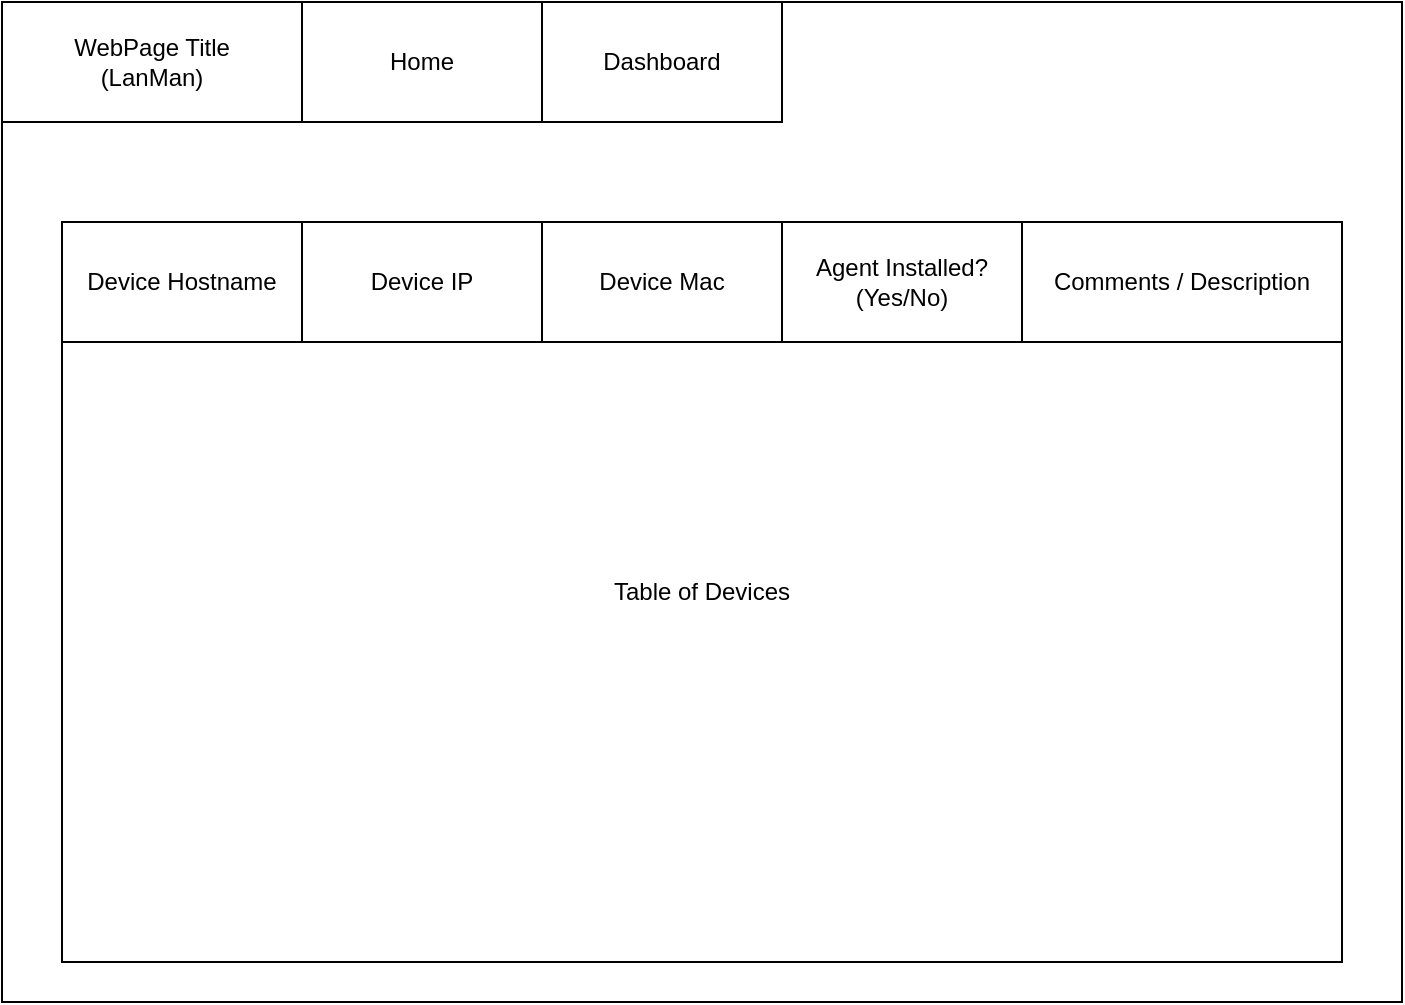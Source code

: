 <mxfile version="15.6.5" type="device"><diagram id="X8IgUI9Qh5w2G80TJ9-n" name="Page-1"><mxGraphModel dx="1422" dy="732" grid="1" gridSize="10" guides="1" tooltips="1" connect="1" arrows="1" fold="1" page="1" pageScale="1" pageWidth="827" pageHeight="1169" math="0" shadow="0"><root><mxCell id="0"/><mxCell id="1" parent="0"/><mxCell id="wi1oj4xc5YG5-JvO6rAi-1" value="" style="rounded=0;whiteSpace=wrap;html=1;fillColor=default;strokeColor=default;fontColor=default;" vertex="1" parent="1"><mxGeometry x="80" y="160" width="700" height="500" as="geometry"/></mxCell><mxCell id="wi1oj4xc5YG5-JvO6rAi-2" value="WebPage Title&lt;br&gt;(LanMan)" style="rounded=0;whiteSpace=wrap;html=1;fontColor=default;strokeColor=default;fillColor=default;" vertex="1" parent="1"><mxGeometry x="80" y="160" width="150" height="60" as="geometry"/></mxCell><mxCell id="wi1oj4xc5YG5-JvO6rAi-3" value="Home" style="rounded=0;whiteSpace=wrap;html=1;fontColor=default;strokeColor=default;fillColor=default;" vertex="1" parent="1"><mxGeometry x="230" y="160" width="120" height="60" as="geometry"/></mxCell><mxCell id="wi1oj4xc5YG5-JvO6rAi-4" value="Dashboard" style="rounded=0;whiteSpace=wrap;html=1;fontColor=default;strokeColor=default;fillColor=default;" vertex="1" parent="1"><mxGeometry x="350" y="160" width="120" height="60" as="geometry"/></mxCell><mxCell id="wi1oj4xc5YG5-JvO6rAi-5" value="Table of Devices" style="rounded=0;whiteSpace=wrap;html=1;fontColor=default;strokeColor=default;fillColor=default;" vertex="1" parent="1"><mxGeometry x="110" y="270" width="640" height="370" as="geometry"/></mxCell><mxCell id="wi1oj4xc5YG5-JvO6rAi-6" value="Device Hostname" style="rounded=0;whiteSpace=wrap;html=1;fontColor=default;strokeColor=default;fillColor=default;" vertex="1" parent="1"><mxGeometry x="110" y="270" width="120" height="60" as="geometry"/></mxCell><mxCell id="wi1oj4xc5YG5-JvO6rAi-7" value="Device IP" style="rounded=0;whiteSpace=wrap;html=1;fontColor=default;strokeColor=default;fillColor=default;" vertex="1" parent="1"><mxGeometry x="230" y="270" width="120" height="60" as="geometry"/></mxCell><mxCell id="wi1oj4xc5YG5-JvO6rAi-8" value="Agent Installed?&lt;br&gt;(Yes/No)" style="rounded=0;whiteSpace=wrap;html=1;fontColor=default;strokeColor=default;fillColor=default;" vertex="1" parent="1"><mxGeometry x="470" y="270" width="120" height="60" as="geometry"/></mxCell><mxCell id="wi1oj4xc5YG5-JvO6rAi-9" value="Device Mac" style="rounded=0;whiteSpace=wrap;html=1;fontColor=default;strokeColor=default;fillColor=default;" vertex="1" parent="1"><mxGeometry x="350" y="270" width="120" height="60" as="geometry"/></mxCell><mxCell id="wi1oj4xc5YG5-JvO6rAi-10" value="Comments / Description" style="rounded=0;whiteSpace=wrap;html=1;fontColor=default;strokeColor=default;fillColor=default;" vertex="1" parent="1"><mxGeometry x="590" y="270" width="160" height="60" as="geometry"/></mxCell></root></mxGraphModel></diagram></mxfile>